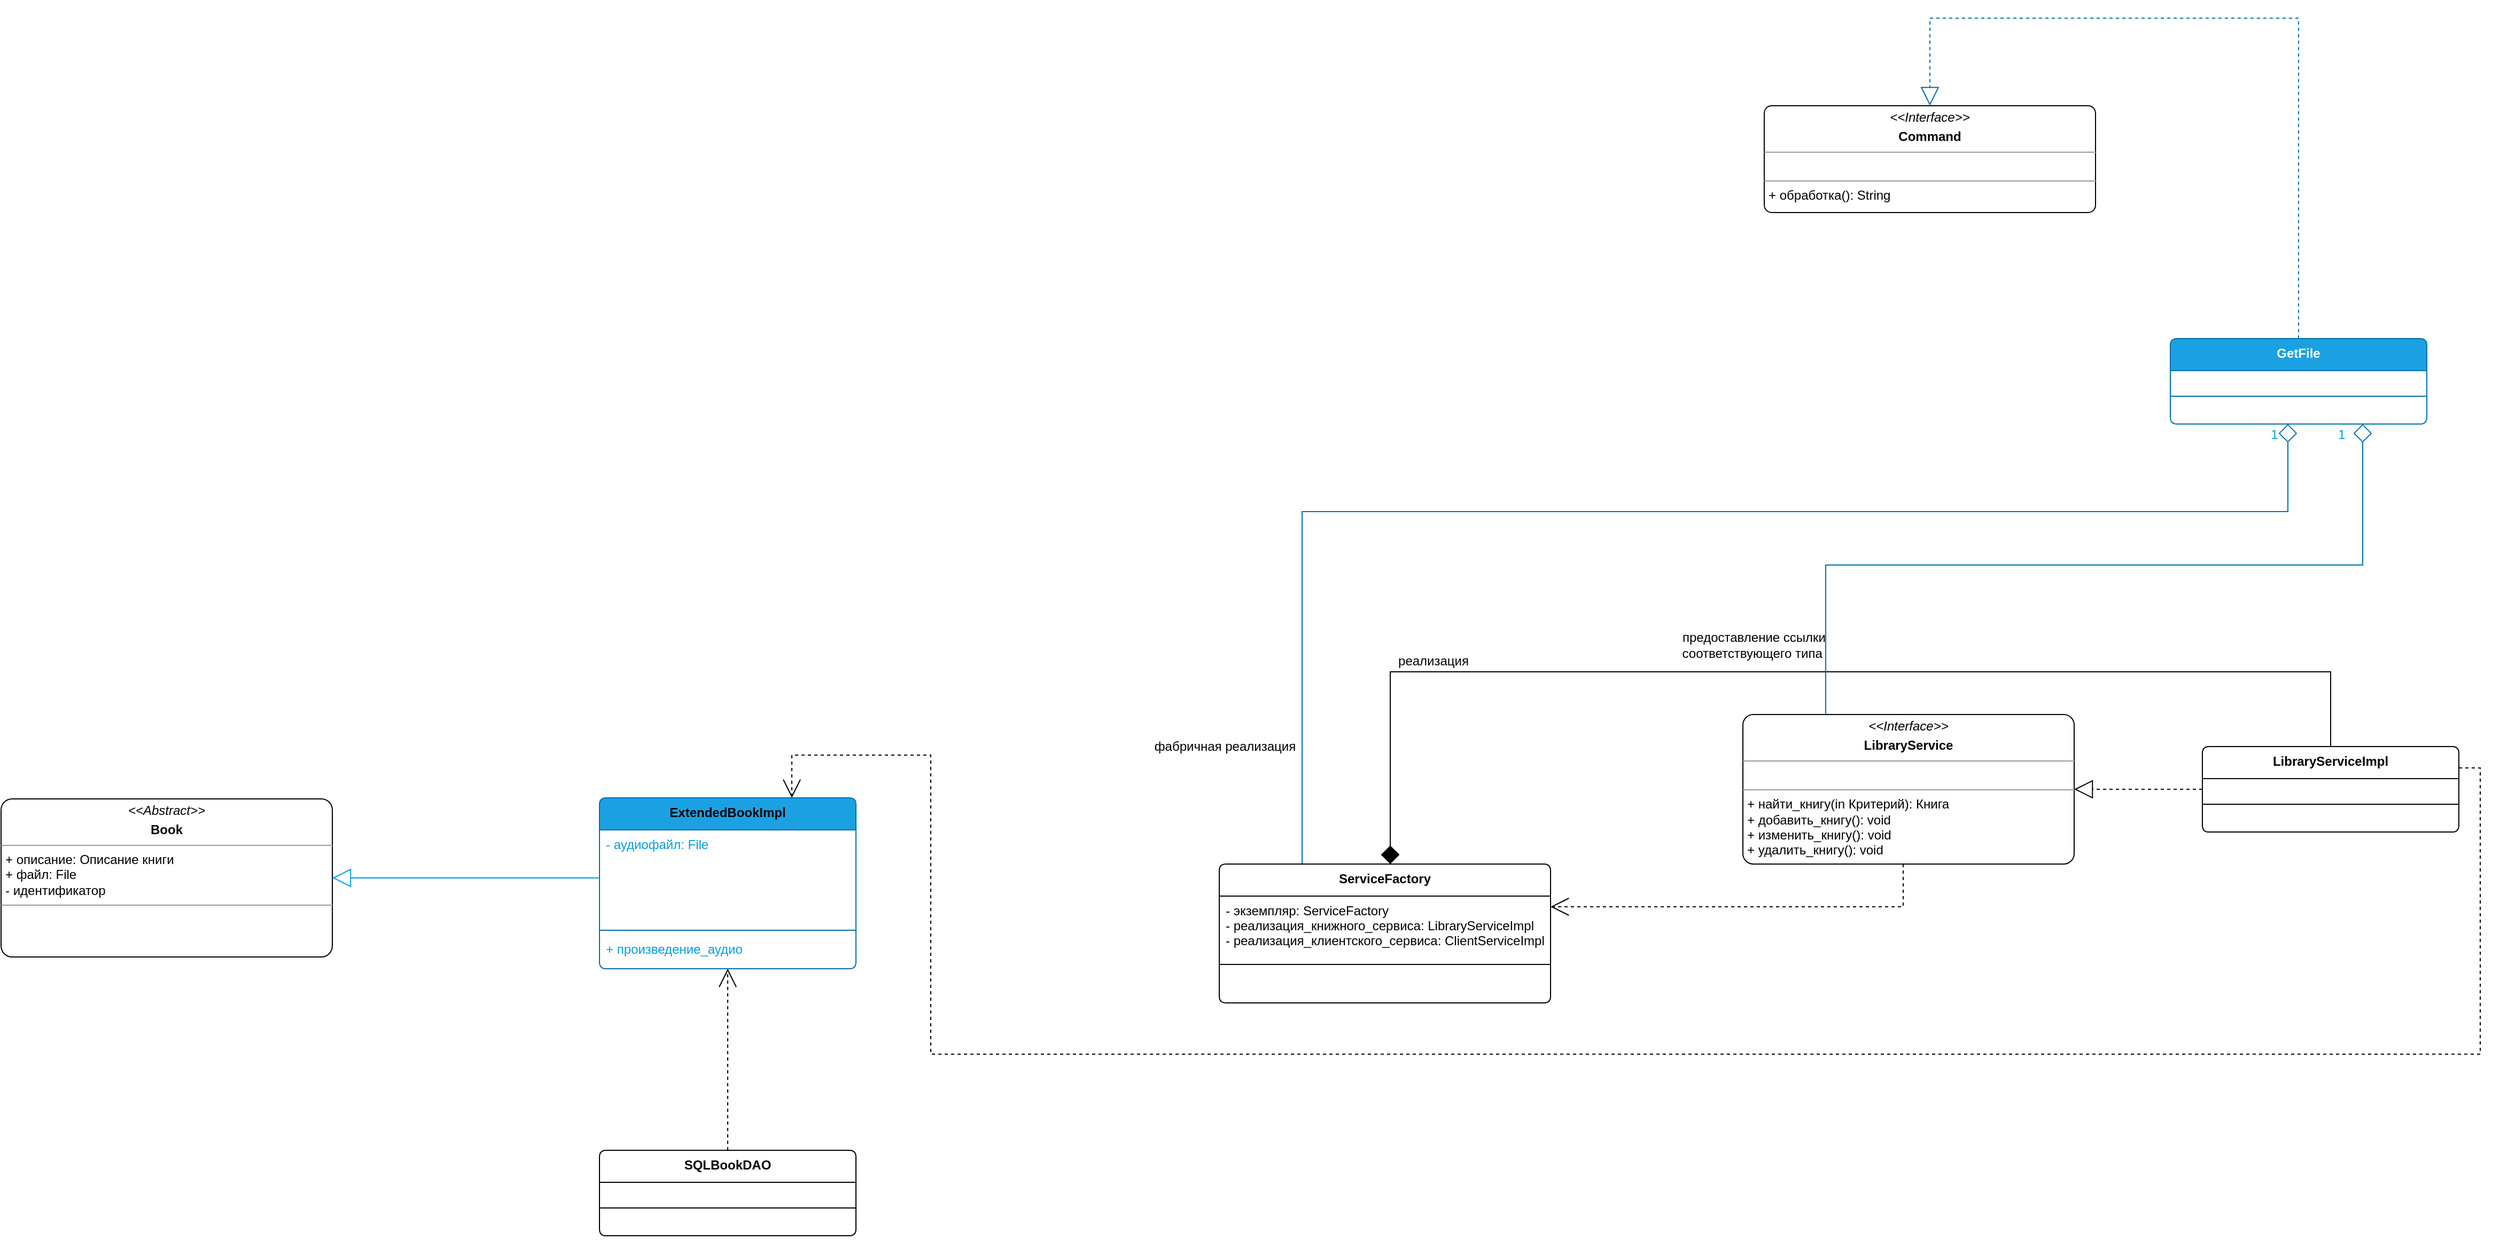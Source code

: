 <mxfile version="15.4.0" type="device"><diagram id="6Cr9BtiovkStLMoHrTQ9" name="Page-1"><mxGraphModel dx="5880" dy="2540" grid="1" gridSize="10" guides="1" tooltips="1" connect="1" arrows="1" fold="1" page="1" pageScale="1" pageWidth="850" pageHeight="1100" math="0" shadow="0"><root><mxCell id="0"/><mxCell id="1" parent="0"/><mxCell id="GK4stPCJFyQigF7LGUAo-1" value="&lt;p style=&quot;margin: 0px ; margin-top: 4px ; text-align: center&quot;&gt;&lt;i&gt;&amp;lt;&amp;lt;Abstract&amp;gt;&amp;gt;&lt;/i&gt;&lt;/p&gt;&lt;p style=&quot;margin: 0px ; margin-top: 4px ; text-align: center&quot;&gt;&lt;b&gt;Book&lt;/b&gt;&lt;/p&gt;&lt;hr size=&quot;1&quot;&gt;&lt;p style=&quot;margin: 0px ; margin-left: 4px&quot;&gt;+ описание: Описание книги&lt;/p&gt;&lt;p style=&quot;margin: 0px ; margin-left: 4px&quot;&gt;+ файл: File&lt;br style=&quot;padding: 0px ; margin: 0px&quot;&gt;- идентификатор&lt;br&gt;&lt;/p&gt;&lt;hr size=&quot;1&quot;&gt;&lt;p style=&quot;margin: 0px ; margin-left: 4px&quot;&gt;&amp;nbsp;&lt;/p&gt;" style="verticalAlign=top;align=left;overflow=fill;fontSize=12;fontFamily=Helvetica;html=1;rounded=1;arcSize=7;" vertex="1" parent="1"><mxGeometry x="-3110" y="-49" width="310" height="148" as="geometry"/></mxCell><mxCell id="GK4stPCJFyQigF7LGUAo-33" style="edgeStyle=orthogonalEdgeStyle;rounded=0;orthogonalLoop=1;jettySize=auto;html=1;exitX=0.5;exitY=0;exitDx=0;exitDy=0;endArrow=open;endFill=0;dashed=1;startSize=15;endSize=15;" edge="1" parent="1" source="GK4stPCJFyQigF7LGUAo-2" target="GK4stPCJFyQigF7LGUAo-27"><mxGeometry relative="1" as="geometry"/></mxCell><mxCell id="GK4stPCJFyQigF7LGUAo-2" value="SQLBookDAO" style="swimlane;fontStyle=1;align=center;verticalAlign=top;childLayout=stackLayout;horizontal=1;startSize=30;horizontalStack=0;resizeParent=1;resizeParentMax=0;resizeLast=0;collapsible=1;marginBottom=0;rounded=1;arcSize=7;" vertex="1" parent="1"><mxGeometry x="-2550" y="280" width="240" height="80" as="geometry"/></mxCell><mxCell id="GK4stPCJFyQigF7LGUAo-3" value=" " style="text;strokeColor=none;fillColor=none;align=left;verticalAlign=top;spacingLeft=4;spacingRight=4;overflow=hidden;rotatable=0;points=[[0,0.5],[1,0.5]];portConstraint=eastwest;" vertex="1" parent="GK4stPCJFyQigF7LGUAo-2"><mxGeometry y="30" width="240" height="20" as="geometry"/></mxCell><mxCell id="GK4stPCJFyQigF7LGUAo-4" value="" style="line;strokeWidth=1;fillColor=none;align=left;verticalAlign=middle;spacingTop=-1;spacingLeft=3;spacingRight=3;rotatable=0;labelPosition=right;points=[];portConstraint=eastwest;" vertex="1" parent="GK4stPCJFyQigF7LGUAo-2"><mxGeometry y="50" width="240" height="8" as="geometry"/></mxCell><mxCell id="GK4stPCJFyQigF7LGUAo-5" value=" " style="text;strokeColor=none;fillColor=none;align=left;verticalAlign=top;spacingLeft=4;spacingRight=4;overflow=hidden;rotatable=0;points=[[0,0.5],[1,0.5]];portConstraint=eastwest;" vertex="1" parent="GK4stPCJFyQigF7LGUAo-2"><mxGeometry y="58" width="240" height="22" as="geometry"/></mxCell><mxCell id="GK4stPCJFyQigF7LGUAo-6" style="edgeStyle=orthogonalEdgeStyle;rounded=0;orthogonalLoop=1;jettySize=auto;html=1;exitX=0.5;exitY=0;exitDx=0;exitDy=0;endArrow=diamond;endFill=1;endSize=15;" edge="1" parent="1" source="GK4stPCJFyQigF7LGUAo-10" target="GK4stPCJFyQigF7LGUAo-15"><mxGeometry relative="1" as="geometry"><Array as="points"><mxPoint x="-930" y="-168"/><mxPoint x="-1810" y="-168"/></Array></mxGeometry></mxCell><mxCell id="GK4stPCJFyQigF7LGUAo-7" style="edgeStyle=orthogonalEdgeStyle;rounded=0;orthogonalLoop=1;jettySize=auto;html=1;exitX=0.25;exitY=0;exitDx=0;exitDy=0;fontColor=#009900;startArrow=none;startFill=0;endArrow=diamond;endFill=0;startSize=15;endSize=15;fillColor=#1ba1e2;strokeColor=#006EAF;" edge="1" parent="1" source="GK4stPCJFyQigF7LGUAo-8" target="GK4stPCJFyQigF7LGUAo-35"><mxGeometry relative="1" as="geometry"><Array as="points"><mxPoint x="-1402" y="-268"/><mxPoint x="-900" y="-268"/></Array><mxPoint x="11" y="-348" as="targetPoint"/></mxGeometry></mxCell><mxCell id="GK4stPCJFyQigF7LGUAo-8" value="&lt;p style=&quot;margin: 0px ; margin-top: 4px ; text-align: center&quot;&gt;&lt;i&gt;&amp;lt;&amp;lt;Interface&amp;gt;&amp;gt;&lt;/i&gt;&lt;/p&gt;&lt;p style=&quot;margin: 0px ; margin-top: 4px ; text-align: center&quot;&gt;&lt;b&gt;LibraryService&lt;/b&gt;&lt;/p&gt;&lt;hr size=&quot;1&quot;&gt;&lt;p style=&quot;margin: 0px ; margin-left: 4px&quot;&gt;&amp;nbsp;&lt;br&gt;&lt;/p&gt;&lt;hr size=&quot;1&quot;&gt;&lt;p style=&quot;margin: 0px ; margin-left: 4px&quot;&gt;+ найти_книгу(in Критерий): Книга&lt;br&gt;&lt;/p&gt;&lt;p style=&quot;margin: 0px ; margin-left: 4px&quot;&gt;+ добавить_книгу(): void&lt;/p&gt;&lt;p style=&quot;margin: 0px ; margin-left: 4px&quot;&gt;+ изменить_книгу(): void&lt;/p&gt;&lt;p style=&quot;margin: 0px ; margin-left: 4px&quot;&gt;+ удалить_книгу(): void&lt;/p&gt;" style="verticalAlign=top;align=left;overflow=fill;fontSize=12;fontFamily=Helvetica;html=1;rounded=1;arcSize=7;" vertex="1" parent="1"><mxGeometry x="-1480" y="-128" width="310" height="140" as="geometry"/></mxCell><mxCell id="GK4stPCJFyQigF7LGUAo-9" style="edgeStyle=orthogonalEdgeStyle;rounded=0;orthogonalLoop=1;jettySize=auto;html=1;dashed=1;endArrow=open;endFill=0;endSize=15;strokeWidth=1;" edge="1" parent="1" source="GK4stPCJFyQigF7LGUAo-8" target="GK4stPCJFyQigF7LGUAo-15"><mxGeometry relative="1" as="geometry"><Array as="points"><mxPoint x="-1330" y="52"/></Array></mxGeometry></mxCell><mxCell id="GK4stPCJFyQigF7LGUAo-34" style="edgeStyle=orthogonalEdgeStyle;rounded=0;orthogonalLoop=1;jettySize=auto;html=1;exitX=1;exitY=0.25;exitDx=0;exitDy=0;dashed=1;endArrow=open;endFill=0;startSize=15;endSize=15;entryX=0.75;entryY=0;entryDx=0;entryDy=0;" edge="1" parent="1" source="GK4stPCJFyQigF7LGUAo-10" target="GK4stPCJFyQigF7LGUAo-27"><mxGeometry relative="1" as="geometry"><Array as="points"><mxPoint x="-790" y="-78"/><mxPoint x="-790" y="190"/><mxPoint x="-2240" y="190"/><mxPoint x="-2240" y="-90"/><mxPoint x="-2370" y="-90"/></Array></mxGeometry></mxCell><mxCell id="GK4stPCJFyQigF7LGUAo-10" value="LibraryServiceImpl" style="swimlane;fontStyle=1;align=center;verticalAlign=top;childLayout=stackLayout;horizontal=1;startSize=30;horizontalStack=0;resizeParent=1;resizeParentMax=0;resizeLast=0;collapsible=1;marginBottom=0;rounded=1;arcSize=7;" vertex="1" parent="1"><mxGeometry x="-1050" y="-98" width="240" height="80" as="geometry"/></mxCell><mxCell id="GK4stPCJFyQigF7LGUAo-11" value=" " style="text;strokeColor=none;fillColor=none;align=left;verticalAlign=top;spacingLeft=4;spacingRight=4;overflow=hidden;rotatable=0;points=[[0,0.5],[1,0.5]];portConstraint=eastwest;" vertex="1" parent="GK4stPCJFyQigF7LGUAo-10"><mxGeometry y="30" width="240" height="20" as="geometry"/></mxCell><mxCell id="GK4stPCJFyQigF7LGUAo-12" value="" style="line;strokeWidth=1;fillColor=none;align=left;verticalAlign=middle;spacingTop=-1;spacingLeft=3;spacingRight=3;rotatable=0;labelPosition=right;points=[];portConstraint=eastwest;" vertex="1" parent="GK4stPCJFyQigF7LGUAo-10"><mxGeometry y="50" width="240" height="8" as="geometry"/></mxCell><mxCell id="GK4stPCJFyQigF7LGUAo-13" value=" " style="text;strokeColor=none;fillColor=none;align=left;verticalAlign=top;spacingLeft=4;spacingRight=4;overflow=hidden;rotatable=0;points=[[0,0.5],[1,0.5]];portConstraint=eastwest;" vertex="1" parent="GK4stPCJFyQigF7LGUAo-10"><mxGeometry y="58" width="240" height="22" as="geometry"/></mxCell><mxCell id="GK4stPCJFyQigF7LGUAo-14" style="edgeStyle=orthogonalEdgeStyle;rounded=0;orthogonalLoop=1;jettySize=auto;html=1;exitX=0.25;exitY=0;exitDx=0;exitDy=0;startArrow=none;startFill=0;endArrow=diamond;endFill=0;startSize=15;endSize=15;fillColor=#1ba1e2;strokeColor=#006EAF;" edge="1" parent="1" source="GK4stPCJFyQigF7LGUAo-15" target="GK4stPCJFyQigF7LGUAo-35"><mxGeometry relative="1" as="geometry"><Array as="points"><mxPoint x="-1892" y="-318"/><mxPoint x="-970" y="-318"/></Array><mxPoint x="-52.0" y="-348" as="targetPoint"/></mxGeometry></mxCell><mxCell id="GK4stPCJFyQigF7LGUAo-15" value="ServiceFactory" style="swimlane;fontStyle=1;align=center;verticalAlign=top;childLayout=stackLayout;horizontal=1;startSize=30;horizontalStack=0;resizeParent=1;resizeParentMax=0;resizeLast=0;collapsible=1;marginBottom=0;rounded=1;arcSize=7;" vertex="1" parent="1"><mxGeometry x="-1970" y="12" width="310" height="130" as="geometry"/></mxCell><mxCell id="GK4stPCJFyQigF7LGUAo-16" value="- экземпляр: ServiceFactory&#10;- реализация_книжного_сервиса: LibraryServiceImpl&#10;- реализация_клиентского_сервиса: ClientServiceImpl" style="text;strokeColor=none;fillColor=none;align=left;verticalAlign=top;spacingLeft=4;spacingRight=4;overflow=hidden;rotatable=0;points=[[0,0.5],[1,0.5]];portConstraint=eastwest;" vertex="1" parent="GK4stPCJFyQigF7LGUAo-15"><mxGeometry y="30" width="310" height="60" as="geometry"/></mxCell><mxCell id="GK4stPCJFyQigF7LGUAo-17" value="" style="line;strokeWidth=1;fillColor=none;align=left;verticalAlign=middle;spacingTop=-1;spacingLeft=3;spacingRight=3;rotatable=0;labelPosition=right;points=[];portConstraint=eastwest;" vertex="1" parent="GK4stPCJFyQigF7LGUAo-15"><mxGeometry y="90" width="310" height="8" as="geometry"/></mxCell><mxCell id="GK4stPCJFyQigF7LGUAo-18" value=" " style="text;strokeColor=none;fillColor=none;align=left;verticalAlign=top;spacingLeft=4;spacingRight=4;overflow=hidden;rotatable=0;points=[[0,0.5],[1,0.5]];portConstraint=eastwest;" vertex="1" parent="GK4stPCJFyQigF7LGUAo-15"><mxGeometry y="98" width="310" height="32" as="geometry"/></mxCell><mxCell id="GK4stPCJFyQigF7LGUAo-19" value="&lt;p style=&quot;margin: 0px ; margin-top: 4px ; text-align: center&quot;&gt;&lt;i&gt;&amp;lt;&amp;lt;Interface&amp;gt;&amp;gt;&lt;/i&gt;&lt;/p&gt;&lt;p style=&quot;margin: 0px ; margin-top: 4px ; text-align: center&quot;&gt;&lt;b&gt;Command&lt;/b&gt;&lt;/p&gt;&lt;hr size=&quot;1&quot;&gt;&lt;p style=&quot;margin: 0px ; margin-left: 4px&quot;&gt;&amp;nbsp;&lt;br&gt;&lt;/p&gt;&lt;hr size=&quot;1&quot;&gt;&lt;p style=&quot;margin: 0px ; margin-left: 4px&quot;&gt;+ обработка(): String&lt;/p&gt;" style="verticalAlign=top;align=left;overflow=fill;fontSize=12;fontFamily=Helvetica;html=1;rounded=1;arcSize=7;" vertex="1" parent="1"><mxGeometry x="-1460" y="-698" width="310" height="100" as="geometry"/></mxCell><mxCell id="GK4stPCJFyQigF7LGUAo-20" style="edgeStyle=orthogonalEdgeStyle;rounded=0;orthogonalLoop=1;jettySize=auto;html=1;exitX=0;exitY=0.5;exitDx=0;exitDy=0;entryX=1;entryY=0.5;entryDx=0;entryDy=0;fontSize=11;endArrow=block;endFill=0;endSize=15;strokeWidth=1;dashed=1;" edge="1" parent="1" source="GK4stPCJFyQigF7LGUAo-11" target="GK4stPCJFyQigF7LGUAo-8"><mxGeometry relative="1" as="geometry"><mxPoint x="-1040" y="207" as="sourcePoint"/><mxPoint x="-1160" y="207" as="targetPoint"/></mxGeometry></mxCell><mxCell id="GK4stPCJFyQigF7LGUAo-21" value="фабричная реализация" style="text;html=1;align=center;verticalAlign=middle;resizable=0;points=[];autosize=1;strokeColor=none;fillColor=none;" vertex="1" parent="1"><mxGeometry x="-2040" y="-108" width="150" height="20" as="geometry"/></mxCell><mxCell id="GK4stPCJFyQigF7LGUAo-22" value="предоставление ссылки &lt;br&gt;соответствующего типа&amp;nbsp;" style="text;html=1;align=center;verticalAlign=middle;resizable=0;points=[];autosize=1;strokeColor=none;fillColor=none;" vertex="1" parent="1"><mxGeometry x="-1545" y="-208" width="150" height="30" as="geometry"/></mxCell><mxCell id="GK4stPCJFyQigF7LGUAo-23" value="реализация" style="text;html=1;align=center;verticalAlign=middle;resizable=0;points=[];autosize=1;strokeColor=none;fillColor=none;" vertex="1" parent="1"><mxGeometry x="-1810" y="-188" width="80" height="20" as="geometry"/></mxCell><mxCell id="GK4stPCJFyQigF7LGUAo-24" style="edgeStyle=orthogonalEdgeStyle;rounded=0;orthogonalLoop=1;jettySize=auto;html=1;entryX=0.5;entryY=0;entryDx=0;entryDy=0;fontColor=#009900;startArrow=none;startFill=0;endArrow=block;endFill=0;startSize=15;endSize=15;dashed=1;fillColor=#1ba1e2;strokeColor=#006EAF;" edge="1" parent="1" target="GK4stPCJFyQigF7LGUAo-19" source="GK4stPCJFyQigF7LGUAo-35"><mxGeometry relative="1" as="geometry"><Array as="points"><mxPoint x="-960" y="-780"/><mxPoint x="-1305" y="-780"/></Array><mxPoint x="-52" y="-428" as="sourcePoint"/></mxGeometry></mxCell><mxCell id="GK4stPCJFyQigF7LGUAo-25" value="1" style="text;html=1;align=center;verticalAlign=middle;resizable=0;points=[];autosize=1;strokeColor=none;fillColor=none;fontColor=#009EDE;" vertex="1" parent="1"><mxGeometry x="-993" y="-400" width="20" height="20" as="geometry"/></mxCell><mxCell id="GK4stPCJFyQigF7LGUAo-26" value="1" style="text;html=1;align=center;verticalAlign=middle;resizable=0;points=[];autosize=1;strokeColor=none;fillColor=none;fontColor=#009EDE;" vertex="1" parent="1"><mxGeometry x="-930" y="-400" width="20" height="20" as="geometry"/></mxCell><mxCell id="GK4stPCJFyQigF7LGUAo-27" value="ExtendedBookImpl" style="swimlane;fontStyle=1;align=center;verticalAlign=top;childLayout=stackLayout;horizontal=1;startSize=30;horizontalStack=0;resizeParent=1;resizeParentMax=0;resizeLast=0;collapsible=1;marginBottom=0;rounded=1;arcSize=7;fillColor=#1ba1e2;strokeColor=#006EAF;fontColor=default;" vertex="1" parent="1"><mxGeometry x="-2550" y="-50" width="240" height="160" as="geometry"/></mxCell><mxCell id="GK4stPCJFyQigF7LGUAo-29" value="- аудиофайл: File&#10;" style="text;strokeColor=none;fillColor=none;align=left;verticalAlign=top;spacingLeft=4;spacingRight=4;overflow=hidden;rotatable=0;points=[[0,0.5],[1,0.5]];portConstraint=eastwest;fontColor=#009EDE;" vertex="1" parent="GK4stPCJFyQigF7LGUAo-27"><mxGeometry y="30" width="240" height="90" as="geometry"/></mxCell><mxCell id="GK4stPCJFyQigF7LGUAo-30" value="" style="line;strokeWidth=1;fillColor=#1ba1e2;align=left;verticalAlign=middle;spacingTop=-1;spacingLeft=3;spacingRight=3;rotatable=0;labelPosition=right;points=[];portConstraint=eastwest;strokeColor=#006EAF;fontColor=#ffffff;" vertex="1" parent="GK4stPCJFyQigF7LGUAo-27"><mxGeometry y="120" width="240" height="8" as="geometry"/></mxCell><mxCell id="GK4stPCJFyQigF7LGUAo-31" value="+ произведение_аудио" style="text;strokeColor=none;fillColor=none;align=left;verticalAlign=top;spacingLeft=4;spacingRight=4;overflow=hidden;rotatable=0;points=[[0,0.5],[1,0.5]];portConstraint=eastwest;fontColor=#009EDE;" vertex="1" parent="GK4stPCJFyQigF7LGUAo-27"><mxGeometry y="128" width="240" height="32" as="geometry"/></mxCell><mxCell id="GK4stPCJFyQigF7LGUAo-32" style="edgeStyle=orthogonalEdgeStyle;rounded=0;orthogonalLoop=1;jettySize=auto;html=1;exitX=0;exitY=0.5;exitDx=0;exitDy=0;fontColor=#009ede;startArrow=none;startFill=0;endArrow=block;endFill=0;startSize=15;endSize=15;strokeColor=#009ede;" edge="1" parent="1" source="GK4stPCJFyQigF7LGUAo-29" target="GK4stPCJFyQigF7LGUAo-1"><mxGeometry relative="1" as="geometry"/></mxCell><mxCell id="GK4stPCJFyQigF7LGUAo-35" value="GetFile" style="swimlane;fontStyle=1;align=center;verticalAlign=top;childLayout=stackLayout;horizontal=1;startSize=30;horizontalStack=0;resizeParent=1;resizeParentMax=0;resizeLast=0;collapsible=1;marginBottom=0;rounded=1;arcSize=7;fillColor=#1ba1e2;strokeColor=#006EAF;fontColor=#ffffff;" vertex="1" parent="1"><mxGeometry x="-1080" y="-480" width="240" height="80" as="geometry"/></mxCell><mxCell id="GK4stPCJFyQigF7LGUAo-36" value=" " style="text;strokeColor=none;fillColor=none;align=left;verticalAlign=top;spacingLeft=4;spacingRight=4;overflow=hidden;rotatable=0;points=[[0,0.5],[1,0.5]];portConstraint=eastwest;" vertex="1" parent="GK4stPCJFyQigF7LGUAo-35"><mxGeometry y="30" width="240" height="20" as="geometry"/></mxCell><mxCell id="GK4stPCJFyQigF7LGUAo-37" value="" style="line;strokeWidth=1;fillColor=#1ba1e2;align=left;verticalAlign=middle;spacingTop=-1;spacingLeft=3;spacingRight=3;rotatable=0;labelPosition=right;points=[];portConstraint=eastwest;strokeColor=#006EAF;fontColor=#ffffff;" vertex="1" parent="GK4stPCJFyQigF7LGUAo-35"><mxGeometry y="50" width="240" height="8" as="geometry"/></mxCell><mxCell id="GK4stPCJFyQigF7LGUAo-38" value=" " style="text;strokeColor=none;fillColor=none;align=left;verticalAlign=top;spacingLeft=4;spacingRight=4;overflow=hidden;rotatable=0;points=[[0,0.5],[1,0.5]];portConstraint=eastwest;" vertex="1" parent="GK4stPCJFyQigF7LGUAo-35"><mxGeometry y="58" width="240" height="22" as="geometry"/></mxCell></root></mxGraphModel></diagram></mxfile>